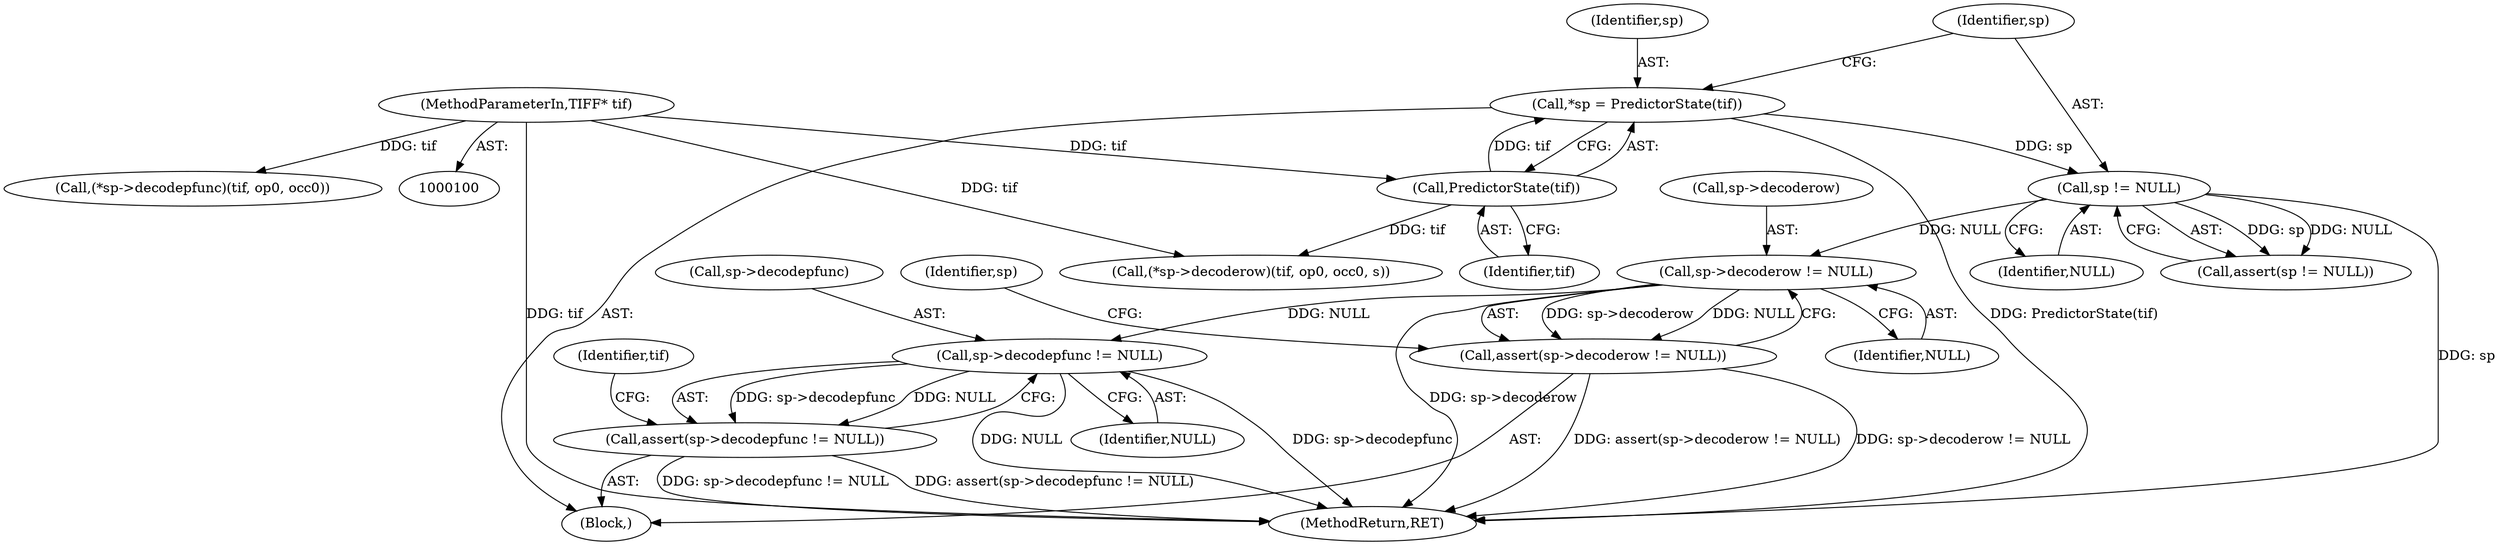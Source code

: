 digraph "0_libtiff_3ca657a8793dd011bf869695d72ad31c779c3cc1@pointer" {
"1000116" [label="(Call,sp->decoderow != NULL)"];
"1000112" [label="(Call,sp != NULL)"];
"1000107" [label="(Call,*sp = PredictorState(tif))"];
"1000109" [label="(Call,PredictorState(tif))"];
"1000101" [label="(MethodParameterIn,TIFF* tif)"];
"1000115" [label="(Call,assert(sp->decoderow != NULL))"];
"1000122" [label="(Call,sp->decodepfunc != NULL)"];
"1000121" [label="(Call,assert(sp->decodepfunc != NULL))"];
"1000128" [label="(Call,(*sp->decoderow)(tif, op0, occ0, s))"];
"1000101" [label="(MethodParameterIn,TIFF* tif)"];
"1000112" [label="(Call,sp != NULL)"];
"1000110" [label="(Identifier,tif)"];
"1000117" [label="(Call,sp->decoderow)"];
"1000109" [label="(Call,PredictorState(tif))"];
"1000122" [label="(Call,sp->decodepfunc != NULL)"];
"1000113" [label="(Identifier,sp)"];
"1000120" [label="(Identifier,NULL)"];
"1000108" [label="(Identifier,sp)"];
"1000143" [label="(MethodReturn,RET)"];
"1000107" [label="(Call,*sp = PredictorState(tif))"];
"1000116" [label="(Call,sp->decoderow != NULL)"];
"1000115" [label="(Call,assert(sp->decoderow != NULL))"];
"1000121" [label="(Call,assert(sp->decodepfunc != NULL))"];
"1000114" [label="(Identifier,NULL)"];
"1000105" [label="(Block,)"];
"1000123" [label="(Call,sp->decodepfunc)"];
"1000124" [label="(Identifier,sp)"];
"1000126" [label="(Identifier,NULL)"];
"1000129" [label="(Identifier,tif)"];
"1000134" [label="(Call,(*sp->decodepfunc)(tif, op0, occ0))"];
"1000111" [label="(Call,assert(sp != NULL))"];
"1000116" -> "1000115"  [label="AST: "];
"1000116" -> "1000120"  [label="CFG: "];
"1000117" -> "1000116"  [label="AST: "];
"1000120" -> "1000116"  [label="AST: "];
"1000115" -> "1000116"  [label="CFG: "];
"1000116" -> "1000143"  [label="DDG: sp->decoderow"];
"1000116" -> "1000115"  [label="DDG: sp->decoderow"];
"1000116" -> "1000115"  [label="DDG: NULL"];
"1000112" -> "1000116"  [label="DDG: NULL"];
"1000116" -> "1000122"  [label="DDG: NULL"];
"1000112" -> "1000111"  [label="AST: "];
"1000112" -> "1000114"  [label="CFG: "];
"1000113" -> "1000112"  [label="AST: "];
"1000114" -> "1000112"  [label="AST: "];
"1000111" -> "1000112"  [label="CFG: "];
"1000112" -> "1000143"  [label="DDG: sp"];
"1000112" -> "1000111"  [label="DDG: sp"];
"1000112" -> "1000111"  [label="DDG: NULL"];
"1000107" -> "1000112"  [label="DDG: sp"];
"1000107" -> "1000105"  [label="AST: "];
"1000107" -> "1000109"  [label="CFG: "];
"1000108" -> "1000107"  [label="AST: "];
"1000109" -> "1000107"  [label="AST: "];
"1000113" -> "1000107"  [label="CFG: "];
"1000107" -> "1000143"  [label="DDG: PredictorState(tif)"];
"1000109" -> "1000107"  [label="DDG: tif"];
"1000109" -> "1000110"  [label="CFG: "];
"1000110" -> "1000109"  [label="AST: "];
"1000101" -> "1000109"  [label="DDG: tif"];
"1000109" -> "1000128"  [label="DDG: tif"];
"1000101" -> "1000100"  [label="AST: "];
"1000101" -> "1000143"  [label="DDG: tif"];
"1000101" -> "1000128"  [label="DDG: tif"];
"1000101" -> "1000134"  [label="DDG: tif"];
"1000115" -> "1000105"  [label="AST: "];
"1000124" -> "1000115"  [label="CFG: "];
"1000115" -> "1000143"  [label="DDG: assert(sp->decoderow != NULL)"];
"1000115" -> "1000143"  [label="DDG: sp->decoderow != NULL"];
"1000122" -> "1000121"  [label="AST: "];
"1000122" -> "1000126"  [label="CFG: "];
"1000123" -> "1000122"  [label="AST: "];
"1000126" -> "1000122"  [label="AST: "];
"1000121" -> "1000122"  [label="CFG: "];
"1000122" -> "1000143"  [label="DDG: NULL"];
"1000122" -> "1000143"  [label="DDG: sp->decodepfunc"];
"1000122" -> "1000121"  [label="DDG: sp->decodepfunc"];
"1000122" -> "1000121"  [label="DDG: NULL"];
"1000121" -> "1000105"  [label="AST: "];
"1000129" -> "1000121"  [label="CFG: "];
"1000121" -> "1000143"  [label="DDG: assert(sp->decodepfunc != NULL)"];
"1000121" -> "1000143"  [label="DDG: sp->decodepfunc != NULL"];
}
